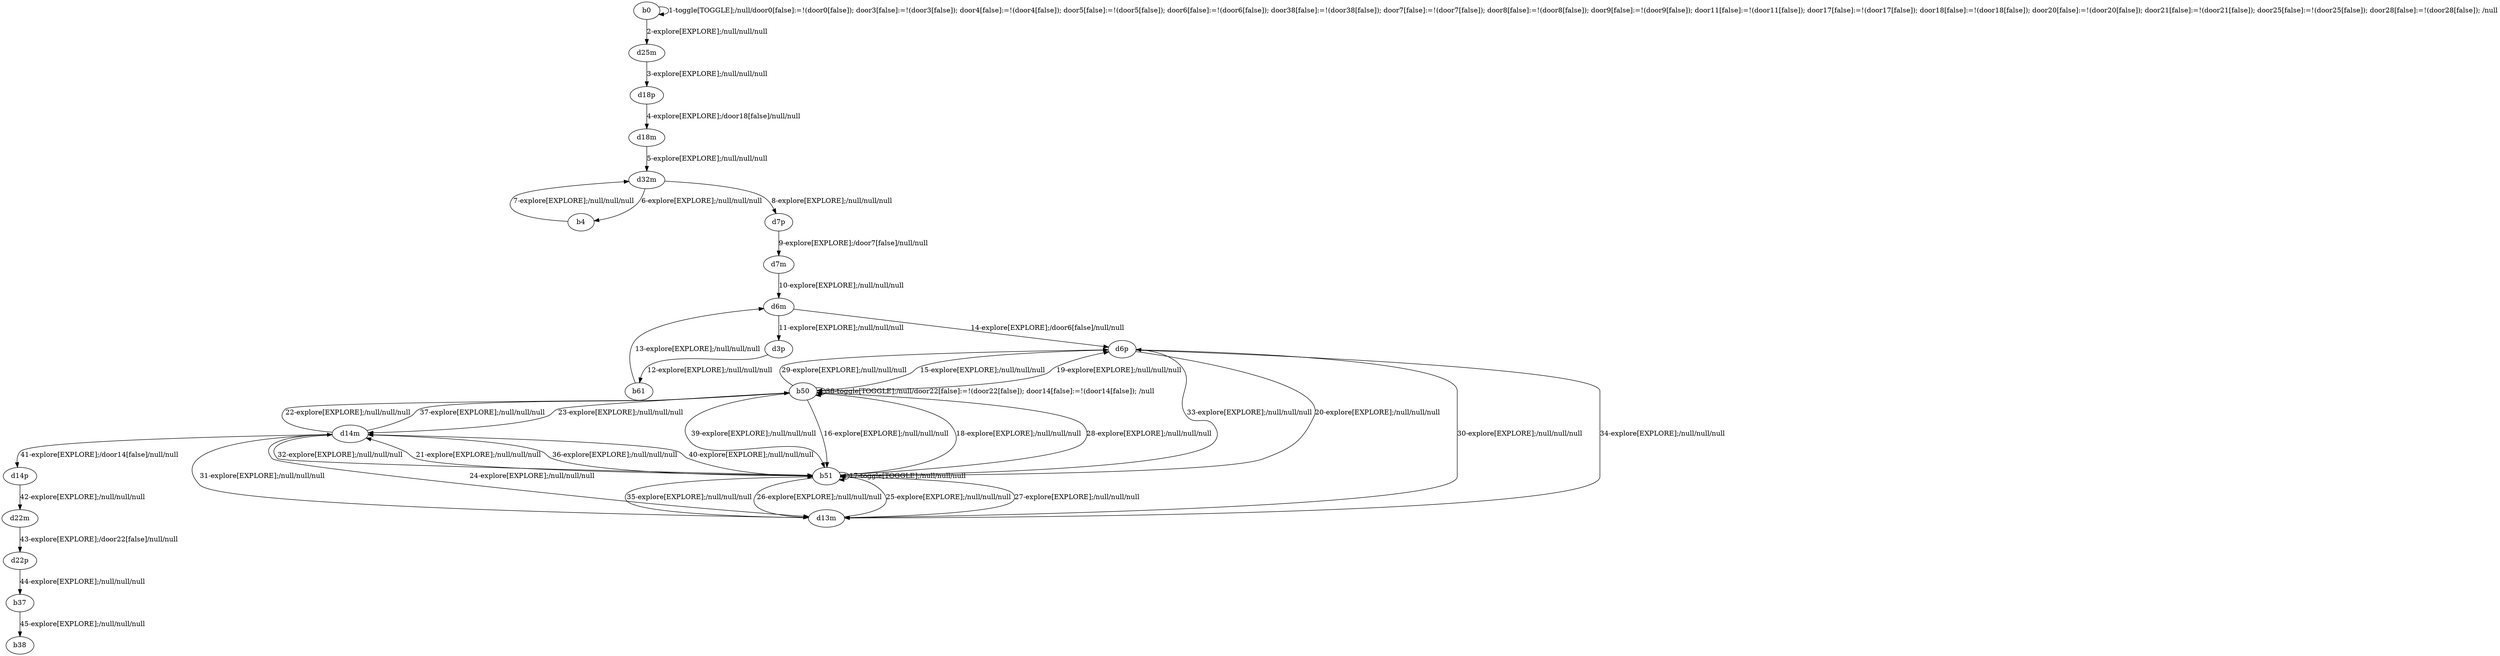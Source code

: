 # Total number of goals covered by this test: 1
# b37 --> b38

digraph g {
"b0" -> "b0" [label = "1-toggle[TOGGLE];/null/door0[false]:=!(door0[false]); door3[false]:=!(door3[false]); door4[false]:=!(door4[false]); door5[false]:=!(door5[false]); door6[false]:=!(door6[false]); door38[false]:=!(door38[false]); door7[false]:=!(door7[false]); door8[false]:=!(door8[false]); door9[false]:=!(door9[false]); door11[false]:=!(door11[false]); door17[false]:=!(door17[false]); door18[false]:=!(door18[false]); door20[false]:=!(door20[false]); door21[false]:=!(door21[false]); door25[false]:=!(door25[false]); door28[false]:=!(door28[false]); /null"];
"b0" -> "d25m" [label = "2-explore[EXPLORE];/null/null/null"];
"d25m" -> "d18p" [label = "3-explore[EXPLORE];/null/null/null"];
"d18p" -> "d18m" [label = "4-explore[EXPLORE];/door18[false]/null/null"];
"d18m" -> "d32m" [label = "5-explore[EXPLORE];/null/null/null"];
"d32m" -> "b4" [label = "6-explore[EXPLORE];/null/null/null"];
"b4" -> "d32m" [label = "7-explore[EXPLORE];/null/null/null"];
"d32m" -> "d7p" [label = "8-explore[EXPLORE];/null/null/null"];
"d7p" -> "d7m" [label = "9-explore[EXPLORE];/door7[false]/null/null"];
"d7m" -> "d6m" [label = "10-explore[EXPLORE];/null/null/null"];
"d6m" -> "d3p" [label = "11-explore[EXPLORE];/null/null/null"];
"d3p" -> "b61" [label = "12-explore[EXPLORE];/null/null/null"];
"b61" -> "d6m" [label = "13-explore[EXPLORE];/null/null/null"];
"d6m" -> "d6p" [label = "14-explore[EXPLORE];/door6[false]/null/null"];
"d6p" -> "b50" [label = "15-explore[EXPLORE];/null/null/null"];
"b50" -> "b51" [label = "16-explore[EXPLORE];/null/null/null"];
"b51" -> "b51" [label = "17-toggle[TOGGLE];/null/null/null"];
"b51" -> "b50" [label = "18-explore[EXPLORE];/null/null/null"];
"b50" -> "d6p" [label = "19-explore[EXPLORE];/null/null/null"];
"d6p" -> "b51" [label = "20-explore[EXPLORE];/null/null/null"];
"b51" -> "d14m" [label = "21-explore[EXPLORE];/null/null/null"];
"d14m" -> "b50" [label = "22-explore[EXPLORE];/null/null/null"];
"b50" -> "d14m" [label = "23-explore[EXPLORE];/null/null/null"];
"d14m" -> "d13m" [label = "24-explore[EXPLORE];/null/null/null"];
"d13m" -> "b51" [label = "25-explore[EXPLORE];/null/null/null"];
"b51" -> "d13m" [label = "26-explore[EXPLORE];/null/null/null"];
"d13m" -> "b51" [label = "27-explore[EXPLORE];/null/null/null"];
"b51" -> "b50" [label = "28-explore[EXPLORE];/null/null/null"];
"b50" -> "d6p" [label = "29-explore[EXPLORE];/null/null/null"];
"d6p" -> "d13m" [label = "30-explore[EXPLORE];/null/null/null"];
"d13m" -> "d14m" [label = "31-explore[EXPLORE];/null/null/null"];
"d14m" -> "b51" [label = "32-explore[EXPLORE];/null/null/null"];
"b51" -> "d6p" [label = "33-explore[EXPLORE];/null/null/null"];
"d6p" -> "d13m" [label = "34-explore[EXPLORE];/null/null/null"];
"d13m" -> "b51" [label = "35-explore[EXPLORE];/null/null/null"];
"b51" -> "d14m" [label = "36-explore[EXPLORE];/null/null/null"];
"d14m" -> "b50" [label = "37-explore[EXPLORE];/null/null/null"];
"b50" -> "b50" [label = "38-toggle[TOGGLE];/null/door22[false]:=!(door22[false]); door14[false]:=!(door14[false]); /null"];
"b50" -> "b51" [label = "39-explore[EXPLORE];/null/null/null"];
"b51" -> "d14m" [label = "40-explore[EXPLORE];/null/null/null"];
"d14m" -> "d14p" [label = "41-explore[EXPLORE];/door14[false]/null/null"];
"d14p" -> "d22m" [label = "42-explore[EXPLORE];/null/null/null"];
"d22m" -> "d22p" [label = "43-explore[EXPLORE];/door22[false]/null/null"];
"d22p" -> "b37" [label = "44-explore[EXPLORE];/null/null/null"];
"b37" -> "b38" [label = "45-explore[EXPLORE];/null/null/null"];
}